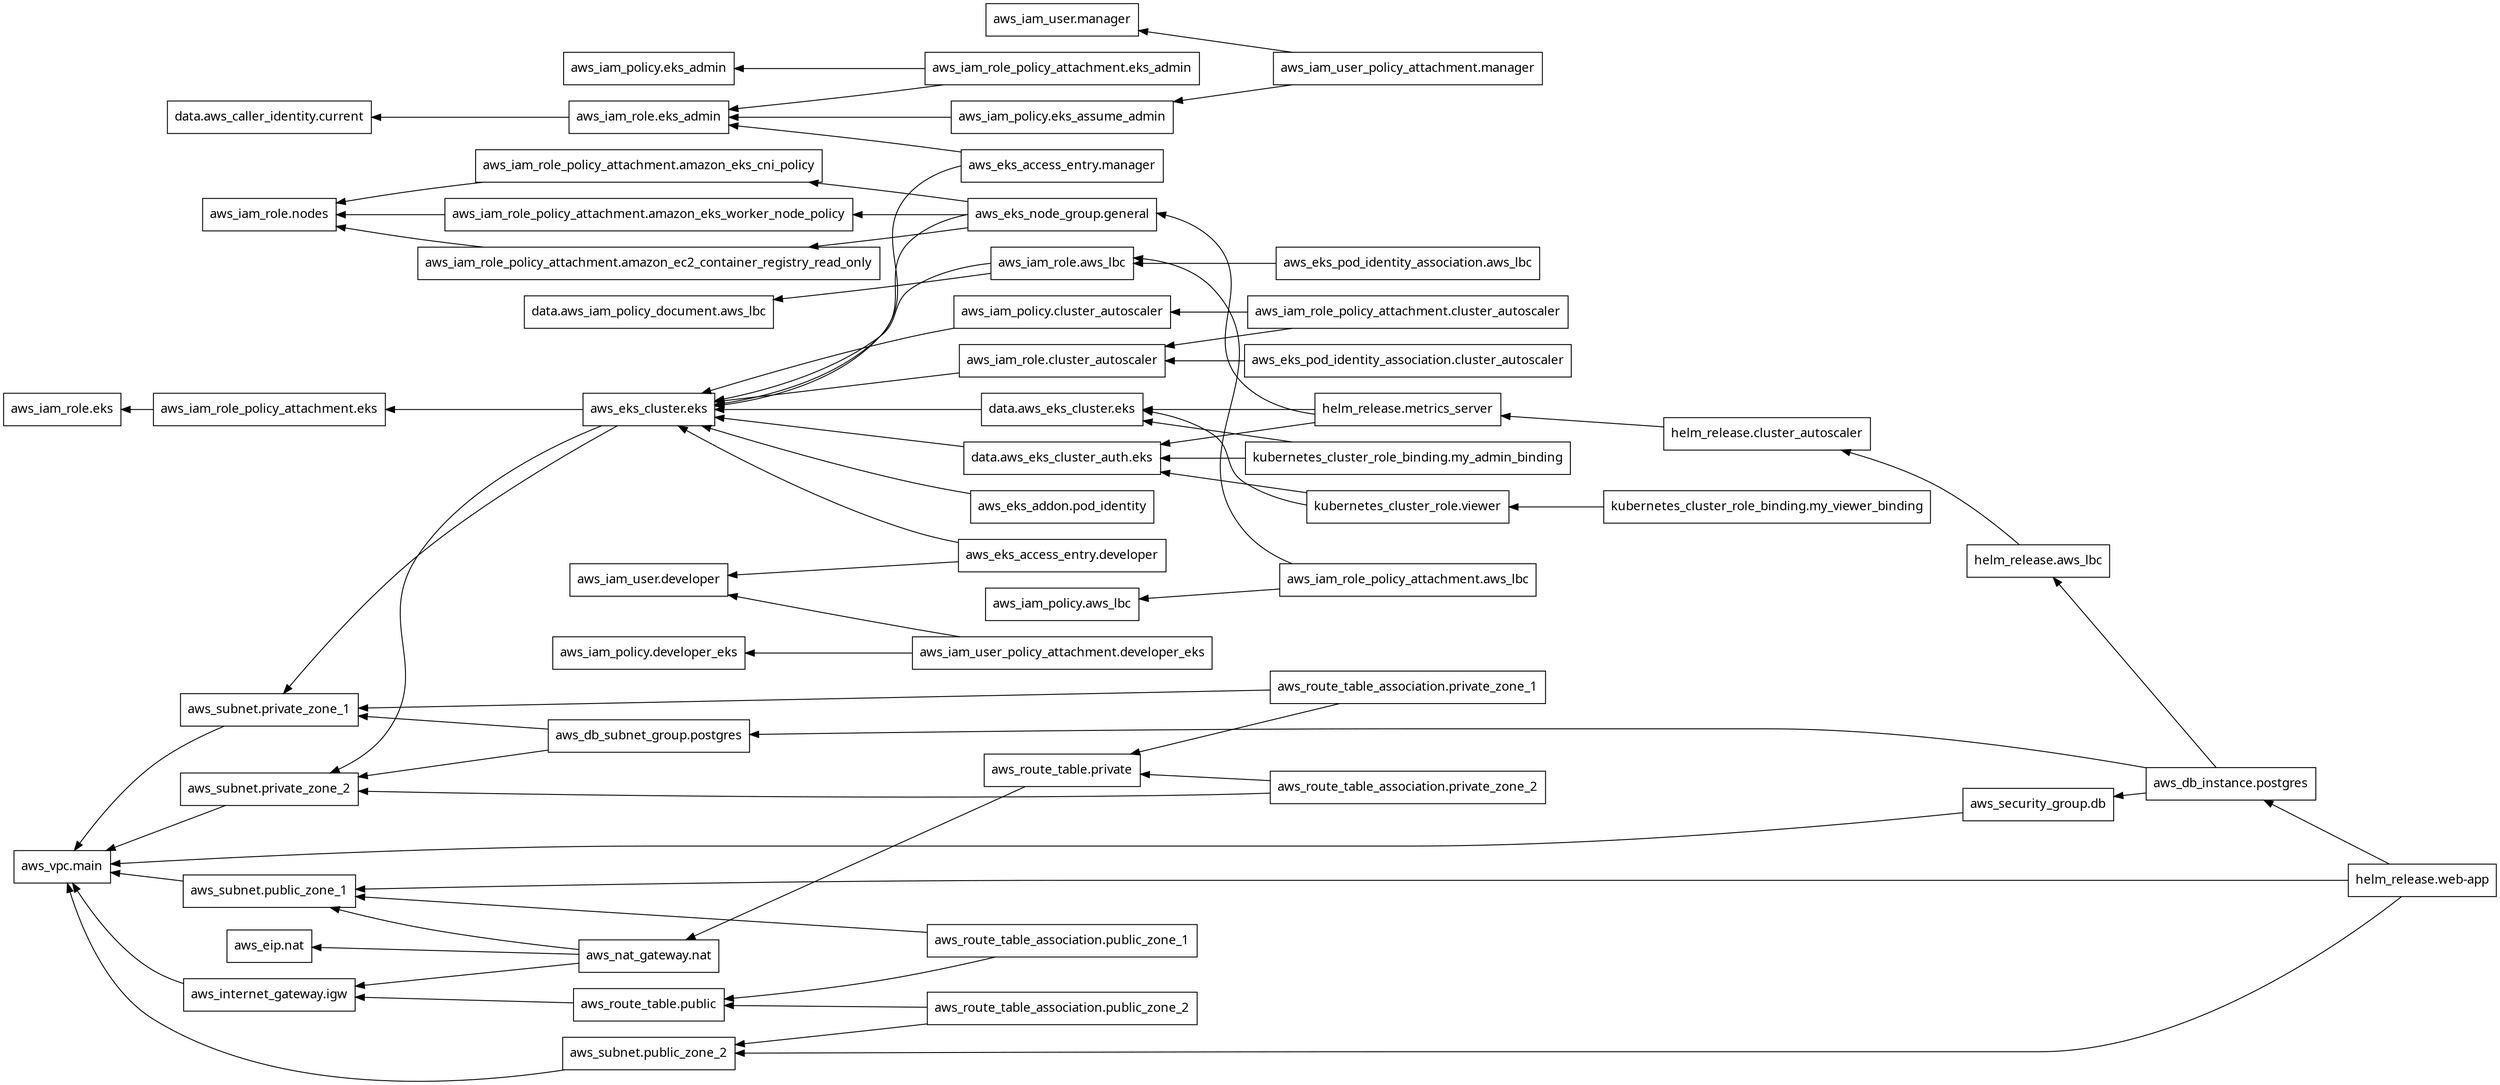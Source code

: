 digraph G {
  rankdir = "RL";
  node [shape = rect, fontname = "sans-serif"];
  "data.aws_caller_identity.current" [label="data.aws_caller_identity.current"];
  "data.aws_eks_cluster.eks" [label="data.aws_eks_cluster.eks"];
  "data.aws_eks_cluster_auth.eks" [label="data.aws_eks_cluster_auth.eks"];
  "data.aws_iam_policy_document.aws_lbc" [label="data.aws_iam_policy_document.aws_lbc"];
  "aws_db_instance.postgres" [label="aws_db_instance.postgres"];
  "aws_db_subnet_group.postgres" [label="aws_db_subnet_group.postgres"];
  "aws_eip.nat" [label="aws_eip.nat"];
  "aws_eks_access_entry.developer" [label="aws_eks_access_entry.developer"];
  "aws_eks_access_entry.manager" [label="aws_eks_access_entry.manager"];
  "aws_eks_addon.pod_identity" [label="aws_eks_addon.pod_identity"];
  "aws_eks_cluster.eks" [label="aws_eks_cluster.eks"];
  "aws_eks_node_group.general" [label="aws_eks_node_group.general"];
  "aws_eks_pod_identity_association.aws_lbc" [label="aws_eks_pod_identity_association.aws_lbc"];
  "aws_eks_pod_identity_association.cluster_autoscaler" [label="aws_eks_pod_identity_association.cluster_autoscaler"];
  "aws_iam_policy.aws_lbc" [label="aws_iam_policy.aws_lbc"];
  "aws_iam_policy.cluster_autoscaler" [label="aws_iam_policy.cluster_autoscaler"];
  "aws_iam_policy.developer_eks" [label="aws_iam_policy.developer_eks"];
  "aws_iam_policy.eks_admin" [label="aws_iam_policy.eks_admin"];
  "aws_iam_policy.eks_assume_admin" [label="aws_iam_policy.eks_assume_admin"];
  "aws_iam_role.aws_lbc" [label="aws_iam_role.aws_lbc"];
  "aws_iam_role.cluster_autoscaler" [label="aws_iam_role.cluster_autoscaler"];
  "aws_iam_role.eks" [label="aws_iam_role.eks"];
  "aws_iam_role.eks_admin" [label="aws_iam_role.eks_admin"];
  "aws_iam_role.nodes" [label="aws_iam_role.nodes"];
  "aws_iam_role_policy_attachment.amazon_ec2_container_registry_read_only" [label="aws_iam_role_policy_attachment.amazon_ec2_container_registry_read_only"];
  "aws_iam_role_policy_attachment.amazon_eks_cni_policy" [label="aws_iam_role_policy_attachment.amazon_eks_cni_policy"];
  "aws_iam_role_policy_attachment.amazon_eks_worker_node_policy" [label="aws_iam_role_policy_attachment.amazon_eks_worker_node_policy"];
  "aws_iam_role_policy_attachment.aws_lbc" [label="aws_iam_role_policy_attachment.aws_lbc"];
  "aws_iam_role_policy_attachment.cluster_autoscaler" [label="aws_iam_role_policy_attachment.cluster_autoscaler"];
  "aws_iam_role_policy_attachment.eks" [label="aws_iam_role_policy_attachment.eks"];
  "aws_iam_role_policy_attachment.eks_admin" [label="aws_iam_role_policy_attachment.eks_admin"];
  "aws_iam_user.developer" [label="aws_iam_user.developer"];
  "aws_iam_user.manager" [label="aws_iam_user.manager"];
  "aws_iam_user_policy_attachment.developer_eks" [label="aws_iam_user_policy_attachment.developer_eks"];
  "aws_iam_user_policy_attachment.manager" [label="aws_iam_user_policy_attachment.manager"];
  "aws_internet_gateway.igw" [label="aws_internet_gateway.igw"];
  "aws_nat_gateway.nat" [label="aws_nat_gateway.nat"];
  "aws_route_table.private" [label="aws_route_table.private"];
  "aws_route_table.public" [label="aws_route_table.public"];
  "aws_route_table_association.private_zone_1" [label="aws_route_table_association.private_zone_1"];
  "aws_route_table_association.private_zone_2" [label="aws_route_table_association.private_zone_2"];
  "aws_route_table_association.public_zone_1" [label="aws_route_table_association.public_zone_1"];
  "aws_route_table_association.public_zone_2" [label="aws_route_table_association.public_zone_2"];
  "aws_security_group.db" [label="aws_security_group.db"];
  "aws_subnet.private_zone_1" [label="aws_subnet.private_zone_1"];
  "aws_subnet.private_zone_2" [label="aws_subnet.private_zone_2"];
  "aws_subnet.public_zone_1" [label="aws_subnet.public_zone_1"];
  "aws_subnet.public_zone_2" [label="aws_subnet.public_zone_2"];
  "aws_vpc.main" [label="aws_vpc.main"];
  "helm_release.aws_lbc" [label="helm_release.aws_lbc"];
  "helm_release.cluster_autoscaler" [label="helm_release.cluster_autoscaler"];
  "helm_release.metrics_server" [label="helm_release.metrics_server"];
  "helm_release.web-app" [label="helm_release.web-app"];
  "kubernetes_cluster_role.viewer" [label="kubernetes_cluster_role.viewer"];
  "kubernetes_cluster_role_binding.my_admin_binding" [label="kubernetes_cluster_role_binding.my_admin_binding"];
  "kubernetes_cluster_role_binding.my_viewer_binding" [label="kubernetes_cluster_role_binding.my_viewer_binding"];
  "data.aws_eks_cluster.eks" -> "aws_eks_cluster.eks";
  "data.aws_eks_cluster_auth.eks" -> "aws_eks_cluster.eks";
  "aws_db_instance.postgres" -> "aws_db_subnet_group.postgres";
  "aws_db_instance.postgres" -> "aws_security_group.db";
  "aws_db_instance.postgres" -> "helm_release.aws_lbc";
  "aws_db_subnet_group.postgres" -> "aws_subnet.private_zone_1";
  "aws_db_subnet_group.postgres" -> "aws_subnet.private_zone_2";
  "aws_eks_access_entry.developer" -> "aws_eks_cluster.eks";
  "aws_eks_access_entry.developer" -> "aws_iam_user.developer";
  "aws_eks_access_entry.manager" -> "aws_eks_cluster.eks";
  "aws_eks_access_entry.manager" -> "aws_iam_role.eks_admin";
  "aws_eks_addon.pod_identity" -> "aws_eks_cluster.eks";
  "aws_eks_cluster.eks" -> "aws_iam_role_policy_attachment.eks";
  "aws_eks_cluster.eks" -> "aws_subnet.private_zone_1";
  "aws_eks_cluster.eks" -> "aws_subnet.private_zone_2";
  "aws_eks_node_group.general" -> "aws_eks_cluster.eks";
  "aws_eks_node_group.general" -> "aws_iam_role_policy_attachment.amazon_ec2_container_registry_read_only";
  "aws_eks_node_group.general" -> "aws_iam_role_policy_attachment.amazon_eks_cni_policy";
  "aws_eks_node_group.general" -> "aws_iam_role_policy_attachment.amazon_eks_worker_node_policy";
  "aws_eks_pod_identity_association.aws_lbc" -> "aws_iam_role.aws_lbc";
  "aws_eks_pod_identity_association.cluster_autoscaler" -> "aws_iam_role.cluster_autoscaler";
  "aws_iam_policy.cluster_autoscaler" -> "aws_eks_cluster.eks";
  "aws_iam_policy.eks_assume_admin" -> "aws_iam_role.eks_admin";
  "aws_iam_role.aws_lbc" -> "data.aws_iam_policy_document.aws_lbc";
  "aws_iam_role.aws_lbc" -> "aws_eks_cluster.eks";
  "aws_iam_role.cluster_autoscaler" -> "aws_eks_cluster.eks";
  "aws_iam_role.eks_admin" -> "data.aws_caller_identity.current";
  "aws_iam_role_policy_attachment.amazon_ec2_container_registry_read_only" -> "aws_iam_role.nodes";
  "aws_iam_role_policy_attachment.amazon_eks_cni_policy" -> "aws_iam_role.nodes";
  "aws_iam_role_policy_attachment.amazon_eks_worker_node_policy" -> "aws_iam_role.nodes";
  "aws_iam_role_policy_attachment.aws_lbc" -> "aws_iam_policy.aws_lbc";
  "aws_iam_role_policy_attachment.aws_lbc" -> "aws_iam_role.aws_lbc";
  "aws_iam_role_policy_attachment.cluster_autoscaler" -> "aws_iam_policy.cluster_autoscaler";
  "aws_iam_role_policy_attachment.cluster_autoscaler" -> "aws_iam_role.cluster_autoscaler";
  "aws_iam_role_policy_attachment.eks" -> "aws_iam_role.eks";
  "aws_iam_role_policy_attachment.eks_admin" -> "aws_iam_policy.eks_admin";
  "aws_iam_role_policy_attachment.eks_admin" -> "aws_iam_role.eks_admin";
  "aws_iam_user_policy_attachment.developer_eks" -> "aws_iam_policy.developer_eks";
  "aws_iam_user_policy_attachment.developer_eks" -> "aws_iam_user.developer";
  "aws_iam_user_policy_attachment.manager" -> "aws_iam_policy.eks_assume_admin";
  "aws_iam_user_policy_attachment.manager" -> "aws_iam_user.manager";
  "aws_internet_gateway.igw" -> "aws_vpc.main";
  "aws_nat_gateway.nat" -> "aws_eip.nat";
  "aws_nat_gateway.nat" -> "aws_internet_gateway.igw";
  "aws_nat_gateway.nat" -> "aws_subnet.public_zone_1";
  "aws_route_table.private" -> "aws_nat_gateway.nat";
  "aws_route_table.public" -> "aws_internet_gateway.igw";
  "aws_route_table_association.private_zone_1" -> "aws_route_table.private";
  "aws_route_table_association.private_zone_1" -> "aws_subnet.private_zone_1";
  "aws_route_table_association.private_zone_2" -> "aws_route_table.private";
  "aws_route_table_association.private_zone_2" -> "aws_subnet.private_zone_2";
  "aws_route_table_association.public_zone_1" -> "aws_route_table.public";
  "aws_route_table_association.public_zone_1" -> "aws_subnet.public_zone_1";
  "aws_route_table_association.public_zone_2" -> "aws_route_table.public";
  "aws_route_table_association.public_zone_2" -> "aws_subnet.public_zone_2";
  "aws_security_group.db" -> "aws_vpc.main";
  "aws_subnet.private_zone_1" -> "aws_vpc.main";
  "aws_subnet.private_zone_2" -> "aws_vpc.main";
  "aws_subnet.public_zone_1" -> "aws_vpc.main";
  "aws_subnet.public_zone_2" -> "aws_vpc.main";
  "helm_release.aws_lbc" -> "helm_release.cluster_autoscaler";
  "helm_release.cluster_autoscaler" -> "helm_release.metrics_server";
  "helm_release.metrics_server" -> "data.aws_eks_cluster.eks";
  "helm_release.metrics_server" -> "data.aws_eks_cluster_auth.eks";
  "helm_release.metrics_server" -> "aws_eks_node_group.general";
  "helm_release.web-app" -> "aws_db_instance.postgres";
  "helm_release.web-app" -> "aws_subnet.public_zone_1";
  "helm_release.web-app" -> "aws_subnet.public_zone_2";
  "kubernetes_cluster_role.viewer" -> "data.aws_eks_cluster.eks";
  "kubernetes_cluster_role.viewer" -> "data.aws_eks_cluster_auth.eks";
  "kubernetes_cluster_role_binding.my_admin_binding" -> "data.aws_eks_cluster.eks";
  "kubernetes_cluster_role_binding.my_admin_binding" -> "data.aws_eks_cluster_auth.eks";
  "kubernetes_cluster_role_binding.my_viewer_binding" -> "kubernetes_cluster_role.viewer";
}
